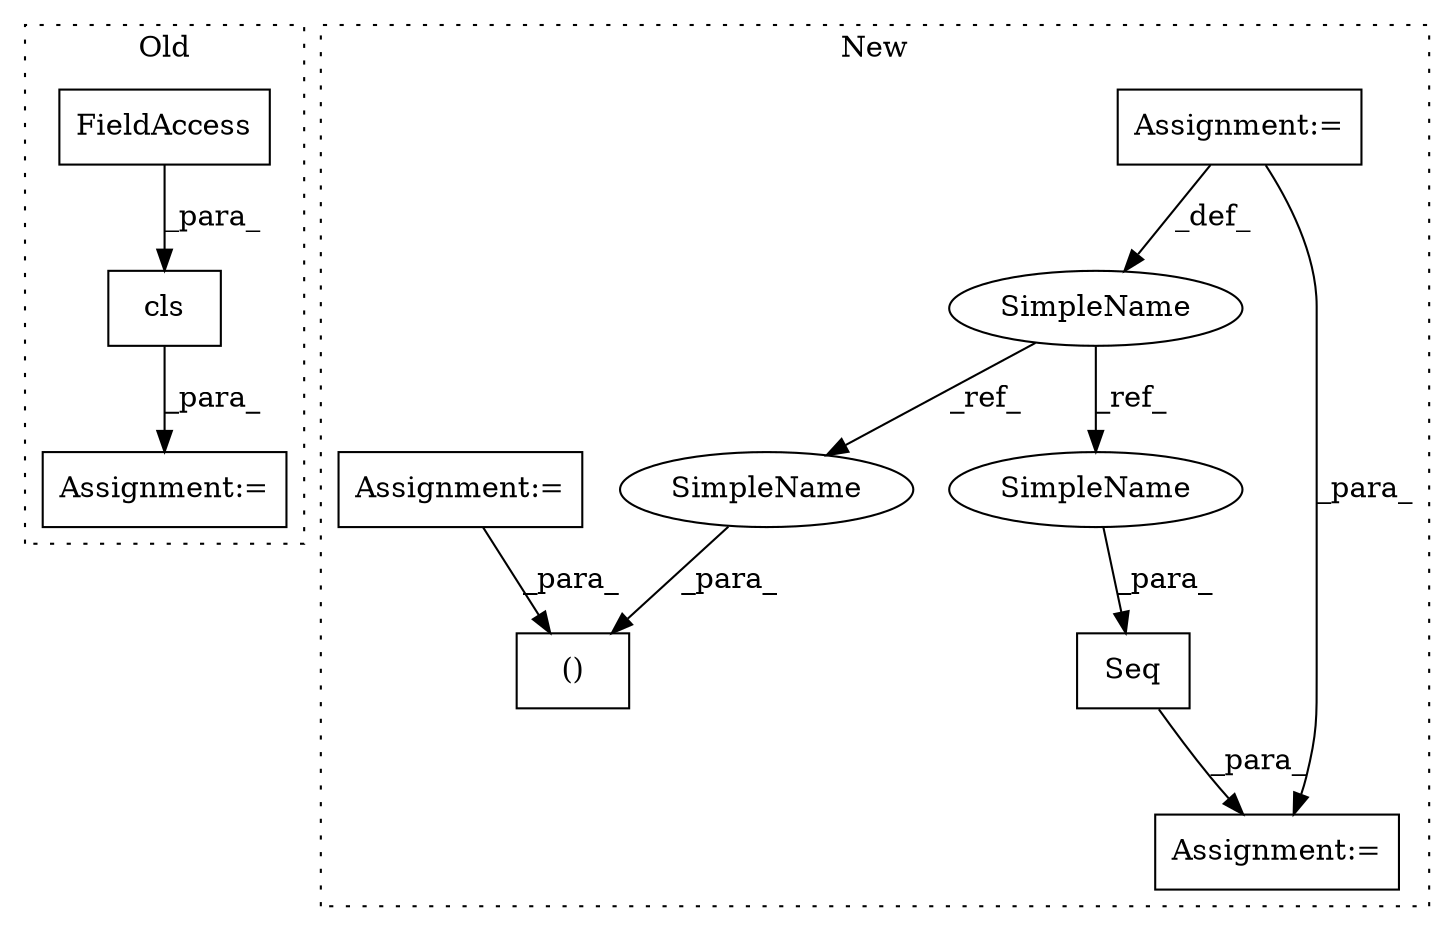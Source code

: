 digraph G {
subgraph cluster0 {
1 [label="cls" a="32" s="7551,7595" l="4,1" shape="box"];
3 [label="FieldAccess" a="22" s="7555" l="20" shape="box"];
8 [label="Assignment:=" a="7" s="7545" l="1" shape="box"];
label = "Old";
style="dotted";
}
subgraph cluster1 {
2 [label="Seq" a="32" s="4941,4967" l="4,1" shape="box"];
4 [label="SimpleName" a="42" s="4745" l="4" shape="ellipse"];
5 [label="()" a="106" s="4842" l="61" shape="box"];
6 [label="Assignment:=" a="7" s="4940" l="1" shape="box"];
7 [label="Assignment:=" a="7" s="4745" l="4" shape="box"];
9 [label="Assignment:=" a="7" s="4668" l="9" shape="box"];
10 [label="SimpleName" a="42" s="4963" l="4" shape="ellipse"];
11 [label="SimpleName" a="42" s="4877" l="4" shape="ellipse"];
label = "New";
style="dotted";
}
1 -> 8 [label="_para_"];
2 -> 6 [label="_para_"];
3 -> 1 [label="_para_"];
4 -> 11 [label="_ref_"];
4 -> 10 [label="_ref_"];
7 -> 6 [label="_para_"];
7 -> 4 [label="_def_"];
9 -> 5 [label="_para_"];
10 -> 2 [label="_para_"];
11 -> 5 [label="_para_"];
}